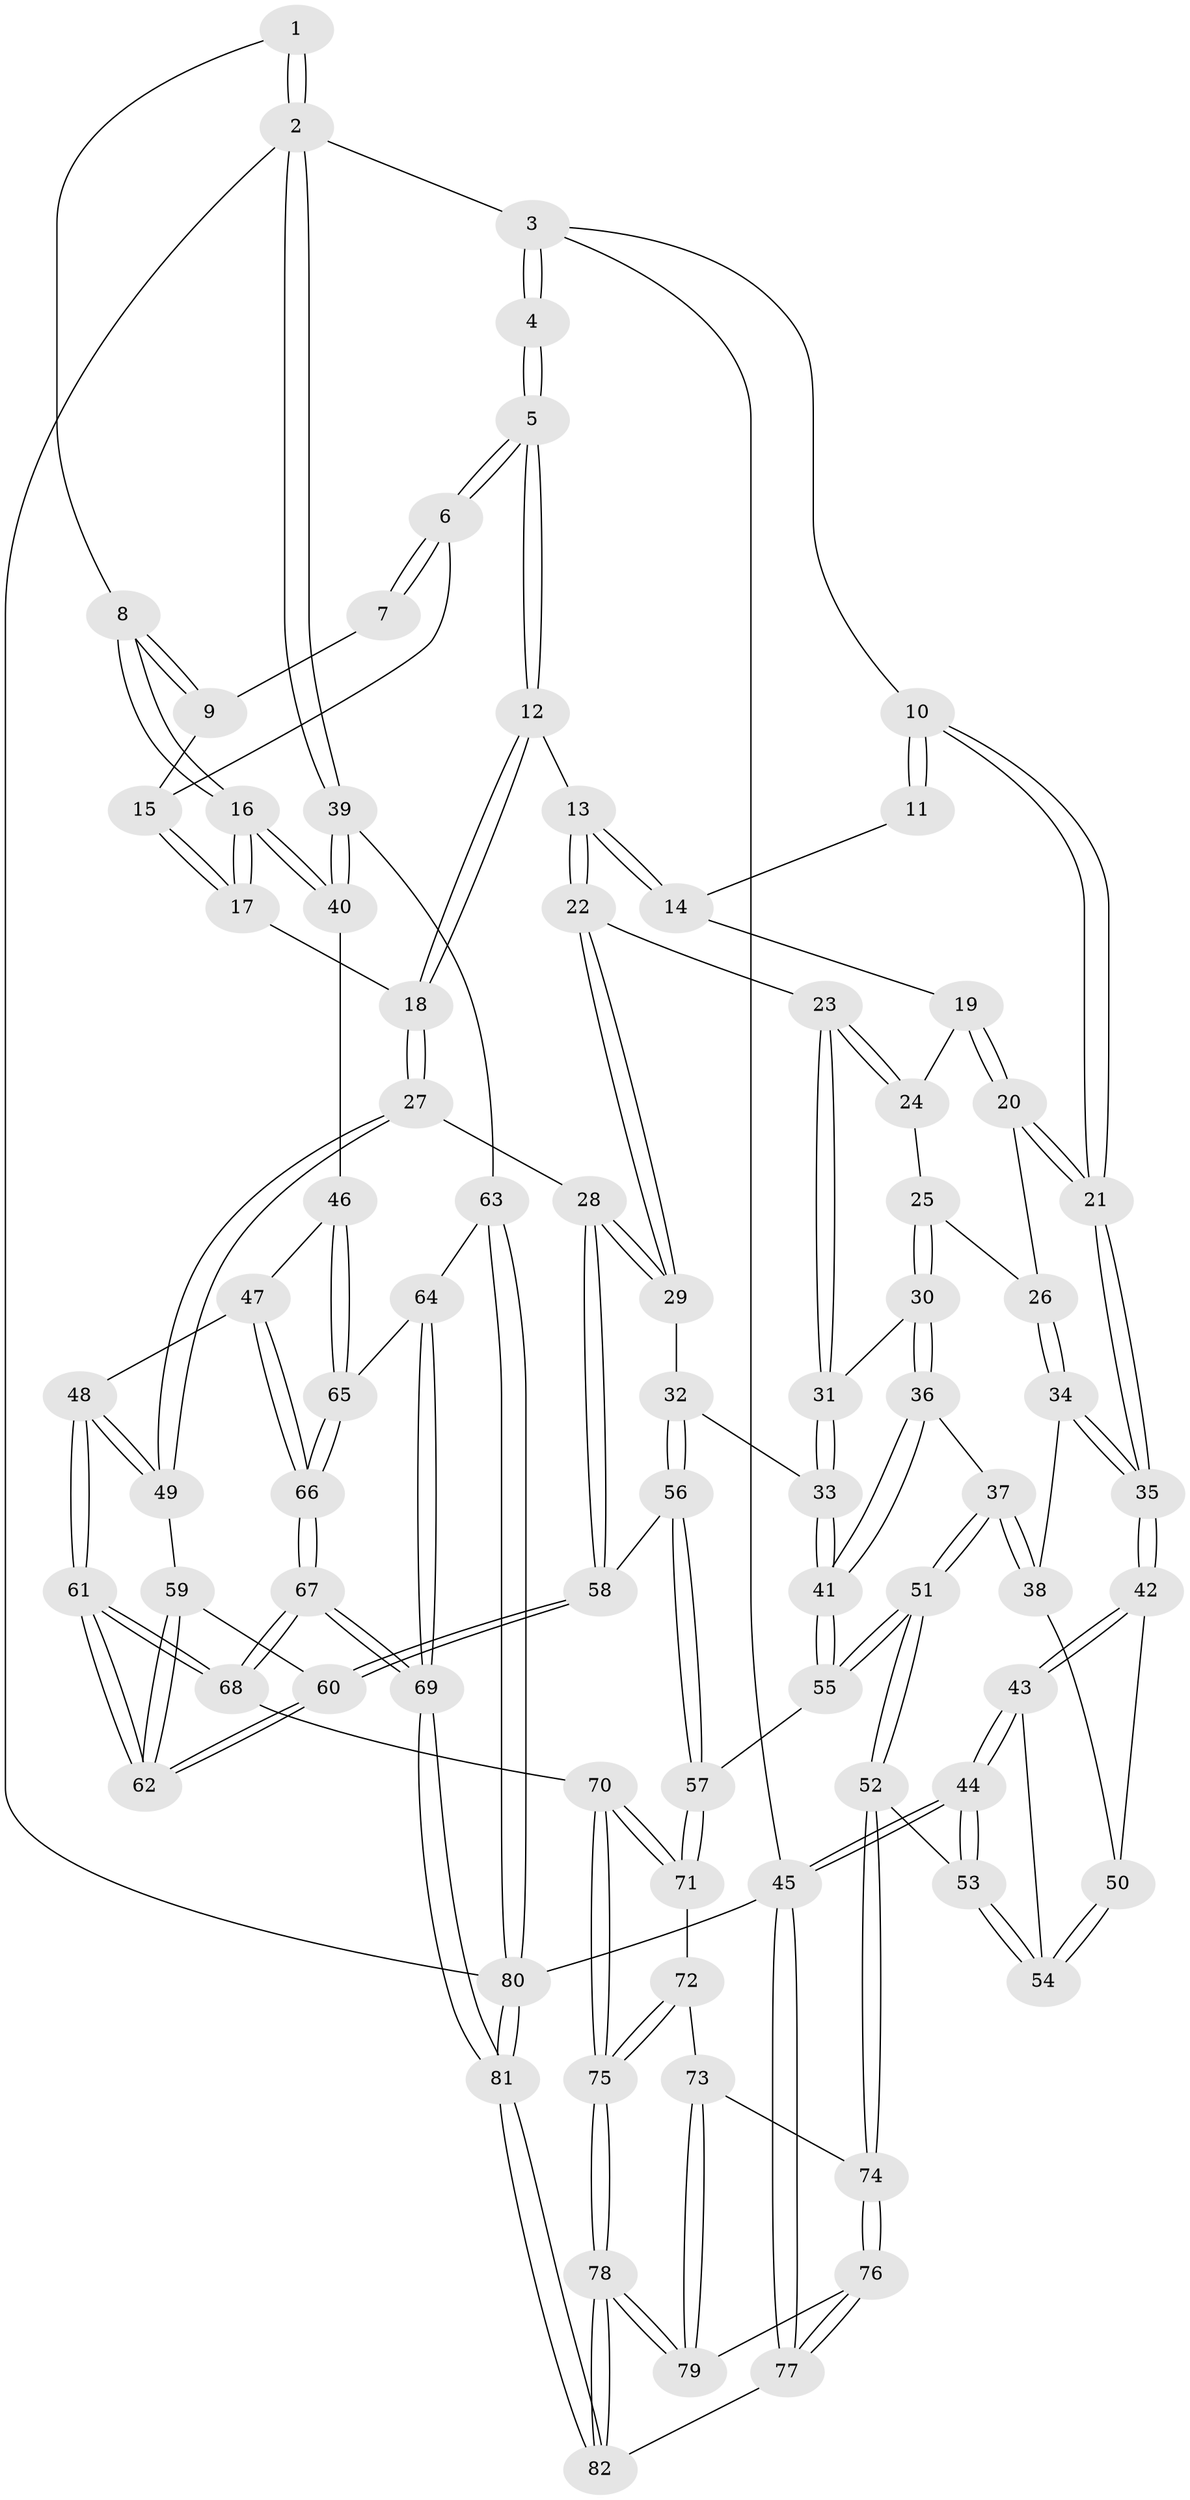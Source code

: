 // Generated by graph-tools (version 1.1) at 2025/00/03/09/25 05:00:42]
// undirected, 82 vertices, 202 edges
graph export_dot {
graph [start="1"]
  node [color=gray90,style=filled];
  1 [pos="+1+0"];
  2 [pos="+1+0"];
  3 [pos="+0+0"];
  4 [pos="+0.45540205390969735+0"];
  5 [pos="+0.5792754855091872+0"];
  6 [pos="+0.5941258681040216+0"];
  7 [pos="+0.8239122134795797+0"];
  8 [pos="+0.9023988160000825+0.21900978739912158"];
  9 [pos="+0.8629524096437503+0.049401298541242554"];
  10 [pos="+0+0"];
  11 [pos="+0.31270879054766215+0.03704833868849536"];
  12 [pos="+0.45856073706450495+0.14984731187711206"];
  13 [pos="+0.4289386279560975+0.18348080586397134"];
  14 [pos="+0.3299813508131948+0.10107090997082395"];
  15 [pos="+0.6406752897018088+0"];
  16 [pos="+0.901428026783226+0.25285628723985076"];
  17 [pos="+0.8086942388294797+0.24840296302104145"];
  18 [pos="+0.8022230803987925+0.25207308045652715"];
  19 [pos="+0+0.010540483994451098"];
  20 [pos="+0+0"];
  21 [pos="+0+0"];
  22 [pos="+0.42060115056473957+0.20550222267876486"];
  23 [pos="+0.4123512335297744+0.21215829034147637"];
  24 [pos="+0.208001753719202+0.16918681670366995"];
  25 [pos="+0.220205010366044+0.30550248195947294"];
  26 [pos="+0.16983754557616856+0.320384240569405"];
  27 [pos="+0.6592397067218037+0.3979338447255072"];
  28 [pos="+0.6382437018056587+0.40420023993395127"];
  29 [pos="+0.6145007072875455+0.39945900033401294"];
  30 [pos="+0.33280771401564635+0.3143543595412961"];
  31 [pos="+0.35353678211561906+0.3029769456276752"];
  32 [pos="+0.5218877419032588+0.4421945540150759"];
  33 [pos="+0.4375537410366109+0.4577311739435119"];
  34 [pos="+0.148326424585969+0.36029446963410283"];
  35 [pos="+0+0.18828788502275906"];
  36 [pos="+0.2847483951447452+0.4253701211429603"];
  37 [pos="+0.22169991006101844+0.4564001824226453"];
  38 [pos="+0.13716856863435223+0.420986750230143"];
  39 [pos="+1+0.3126707133180147"];
  40 [pos="+1+0.3005686750395517"];
  41 [pos="+0.3843759019146481+0.5413153512757829"];
  42 [pos="+0+0.3241493736505652"];
  43 [pos="+0+0.4983364736820643"];
  44 [pos="+0+1"];
  45 [pos="+0+1"];
  46 [pos="+0.8580508459375357+0.5369176990812423"];
  47 [pos="+0.8342133876879564+0.5441655782652046"];
  48 [pos="+0.8014073060056558+0.539380229798556"];
  49 [pos="+0.748056137604489+0.5139767600476055"];
  50 [pos="+0.13322412304979891+0.42366047053655803"];
  51 [pos="+0.2565732949272184+0.6661763362845647"];
  52 [pos="+0.22994460883349235+0.701872567764432"];
  53 [pos="+0.18410142945252028+0.7070500215727773"];
  54 [pos="+0.08035099472665021+0.5353359034759104"];
  55 [pos="+0.378597277550786+0.5827649957835386"];
  56 [pos="+0.5071307030249295+0.598233545882917"];
  57 [pos="+0.4584194967933572+0.6126700205735798"];
  58 [pos="+0.5979992326488893+0.598481203573259"];
  59 [pos="+0.7457253442709656+0.5183450399097784"];
  60 [pos="+0.6173524424143998+0.624751468942248"];
  61 [pos="+0.6849105685700322+0.7542847902692676"];
  62 [pos="+0.669660135435644+0.7114246244711554"];
  63 [pos="+1+0.6613236009081153"];
  64 [pos="+0.9255922682013324+0.6080493888661569"];
  65 [pos="+0.9088019955170337+0.5987906808627474"];
  66 [pos="+0.8063773247869904+0.7195208184002978"];
  67 [pos="+0.7551888654433458+0.8561640449846257"];
  68 [pos="+0.69562740734741+0.8043638108403399"];
  69 [pos="+0.814048436478834+0.9377443820546612"];
  70 [pos="+0.5712253177032915+0.796998678756778"];
  71 [pos="+0.5084744517619797+0.7761621932967627"];
  72 [pos="+0.44924075270235336+0.7892781411160462"];
  73 [pos="+0.3458834342628199+0.7940789754729153"];
  74 [pos="+0.30318125517588695+0.7797310598764682"];
  75 [pos="+0.45013248805632233+0.9551265566494044"];
  76 [pos="+0.2854833012729303+0.9091482960645891"];
  77 [pos="+0.21342034133436208+1"];
  78 [pos="+0.43837675455776676+0.9792288754214707"];
  79 [pos="+0.4110825589716898+0.9339491713574194"];
  80 [pos="+1+1"];
  81 [pos="+0.9632028662572866+1"];
  82 [pos="+0.4462733926466467+1"];
  1 -- 2;
  1 -- 2;
  1 -- 8;
  2 -- 3;
  2 -- 39;
  2 -- 39;
  2 -- 80;
  3 -- 4;
  3 -- 4;
  3 -- 10;
  3 -- 45;
  4 -- 5;
  4 -- 5;
  5 -- 6;
  5 -- 6;
  5 -- 12;
  5 -- 12;
  6 -- 7;
  6 -- 7;
  6 -- 15;
  7 -- 9;
  8 -- 9;
  8 -- 9;
  8 -- 16;
  8 -- 16;
  9 -- 15;
  10 -- 11;
  10 -- 11;
  10 -- 21;
  10 -- 21;
  11 -- 14;
  12 -- 13;
  12 -- 18;
  12 -- 18;
  13 -- 14;
  13 -- 14;
  13 -- 22;
  13 -- 22;
  14 -- 19;
  15 -- 17;
  15 -- 17;
  16 -- 17;
  16 -- 17;
  16 -- 40;
  16 -- 40;
  17 -- 18;
  18 -- 27;
  18 -- 27;
  19 -- 20;
  19 -- 20;
  19 -- 24;
  20 -- 21;
  20 -- 21;
  20 -- 26;
  21 -- 35;
  21 -- 35;
  22 -- 23;
  22 -- 29;
  22 -- 29;
  23 -- 24;
  23 -- 24;
  23 -- 31;
  23 -- 31;
  24 -- 25;
  25 -- 26;
  25 -- 30;
  25 -- 30;
  26 -- 34;
  26 -- 34;
  27 -- 28;
  27 -- 49;
  27 -- 49;
  28 -- 29;
  28 -- 29;
  28 -- 58;
  28 -- 58;
  29 -- 32;
  30 -- 31;
  30 -- 36;
  30 -- 36;
  31 -- 33;
  31 -- 33;
  32 -- 33;
  32 -- 56;
  32 -- 56;
  33 -- 41;
  33 -- 41;
  34 -- 35;
  34 -- 35;
  34 -- 38;
  35 -- 42;
  35 -- 42;
  36 -- 37;
  36 -- 41;
  36 -- 41;
  37 -- 38;
  37 -- 38;
  37 -- 51;
  37 -- 51;
  38 -- 50;
  39 -- 40;
  39 -- 40;
  39 -- 63;
  40 -- 46;
  41 -- 55;
  41 -- 55;
  42 -- 43;
  42 -- 43;
  42 -- 50;
  43 -- 44;
  43 -- 44;
  43 -- 54;
  44 -- 45;
  44 -- 45;
  44 -- 53;
  44 -- 53;
  45 -- 77;
  45 -- 77;
  45 -- 80;
  46 -- 47;
  46 -- 65;
  46 -- 65;
  47 -- 48;
  47 -- 66;
  47 -- 66;
  48 -- 49;
  48 -- 49;
  48 -- 61;
  48 -- 61;
  49 -- 59;
  50 -- 54;
  50 -- 54;
  51 -- 52;
  51 -- 52;
  51 -- 55;
  51 -- 55;
  52 -- 53;
  52 -- 74;
  52 -- 74;
  53 -- 54;
  53 -- 54;
  55 -- 57;
  56 -- 57;
  56 -- 57;
  56 -- 58;
  57 -- 71;
  57 -- 71;
  58 -- 60;
  58 -- 60;
  59 -- 60;
  59 -- 62;
  59 -- 62;
  60 -- 62;
  60 -- 62;
  61 -- 62;
  61 -- 62;
  61 -- 68;
  61 -- 68;
  63 -- 64;
  63 -- 80;
  63 -- 80;
  64 -- 65;
  64 -- 69;
  64 -- 69;
  65 -- 66;
  65 -- 66;
  66 -- 67;
  66 -- 67;
  67 -- 68;
  67 -- 68;
  67 -- 69;
  67 -- 69;
  68 -- 70;
  69 -- 81;
  69 -- 81;
  70 -- 71;
  70 -- 71;
  70 -- 75;
  70 -- 75;
  71 -- 72;
  72 -- 73;
  72 -- 75;
  72 -- 75;
  73 -- 74;
  73 -- 79;
  73 -- 79;
  74 -- 76;
  74 -- 76;
  75 -- 78;
  75 -- 78;
  76 -- 77;
  76 -- 77;
  76 -- 79;
  77 -- 82;
  78 -- 79;
  78 -- 79;
  78 -- 82;
  78 -- 82;
  80 -- 81;
  80 -- 81;
  81 -- 82;
  81 -- 82;
}
